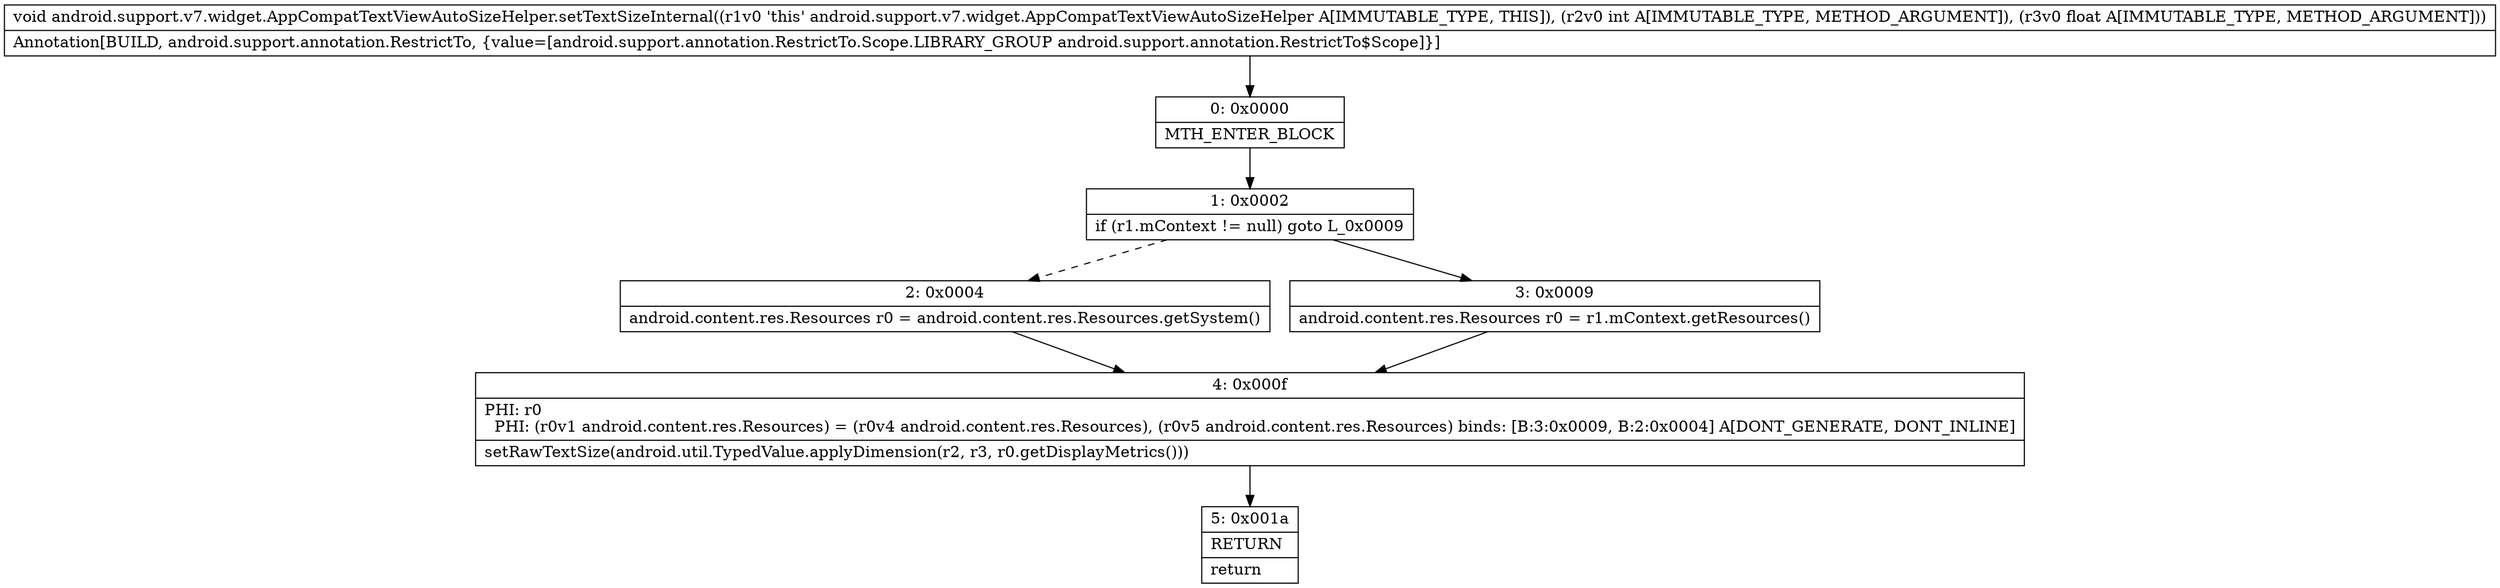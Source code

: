 digraph "CFG forandroid.support.v7.widget.AppCompatTextViewAutoSizeHelper.setTextSizeInternal(IF)V" {
Node_0 [shape=record,label="{0\:\ 0x0000|MTH_ENTER_BLOCK\l}"];
Node_1 [shape=record,label="{1\:\ 0x0002|if (r1.mContext != null) goto L_0x0009\l}"];
Node_2 [shape=record,label="{2\:\ 0x0004|android.content.res.Resources r0 = android.content.res.Resources.getSystem()\l}"];
Node_3 [shape=record,label="{3\:\ 0x0009|android.content.res.Resources r0 = r1.mContext.getResources()\l}"];
Node_4 [shape=record,label="{4\:\ 0x000f|PHI: r0 \l  PHI: (r0v1 android.content.res.Resources) = (r0v4 android.content.res.Resources), (r0v5 android.content.res.Resources) binds: [B:3:0x0009, B:2:0x0004] A[DONT_GENERATE, DONT_INLINE]\l|setRawTextSize(android.util.TypedValue.applyDimension(r2, r3, r0.getDisplayMetrics()))\l}"];
Node_5 [shape=record,label="{5\:\ 0x001a|RETURN\l|return\l}"];
MethodNode[shape=record,label="{void android.support.v7.widget.AppCompatTextViewAutoSizeHelper.setTextSizeInternal((r1v0 'this' android.support.v7.widget.AppCompatTextViewAutoSizeHelper A[IMMUTABLE_TYPE, THIS]), (r2v0 int A[IMMUTABLE_TYPE, METHOD_ARGUMENT]), (r3v0 float A[IMMUTABLE_TYPE, METHOD_ARGUMENT]))  | Annotation[BUILD, android.support.annotation.RestrictTo, \{value=[android.support.annotation.RestrictTo.Scope.LIBRARY_GROUP android.support.annotation.RestrictTo$Scope]\}]\l}"];
MethodNode -> Node_0;
Node_0 -> Node_1;
Node_1 -> Node_2[style=dashed];
Node_1 -> Node_3;
Node_2 -> Node_4;
Node_3 -> Node_4;
Node_4 -> Node_5;
}


